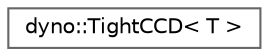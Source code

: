 digraph "Graphical Class Hierarchy"
{
 // LATEX_PDF_SIZE
  bgcolor="transparent";
  edge [fontname=Helvetica,fontsize=10,labelfontname=Helvetica,labelfontsize=10];
  node [fontname=Helvetica,fontsize=10,shape=box,height=0.2,width=0.4];
  rankdir="LR";
  Node0 [id="Node000000",label="dyno::TightCCD\< T \>",height=0.2,width=0.4,color="grey40", fillcolor="white", style="filled",URL="$classdyno_1_1_tight_c_c_d.html",tooltip=" "];
}

